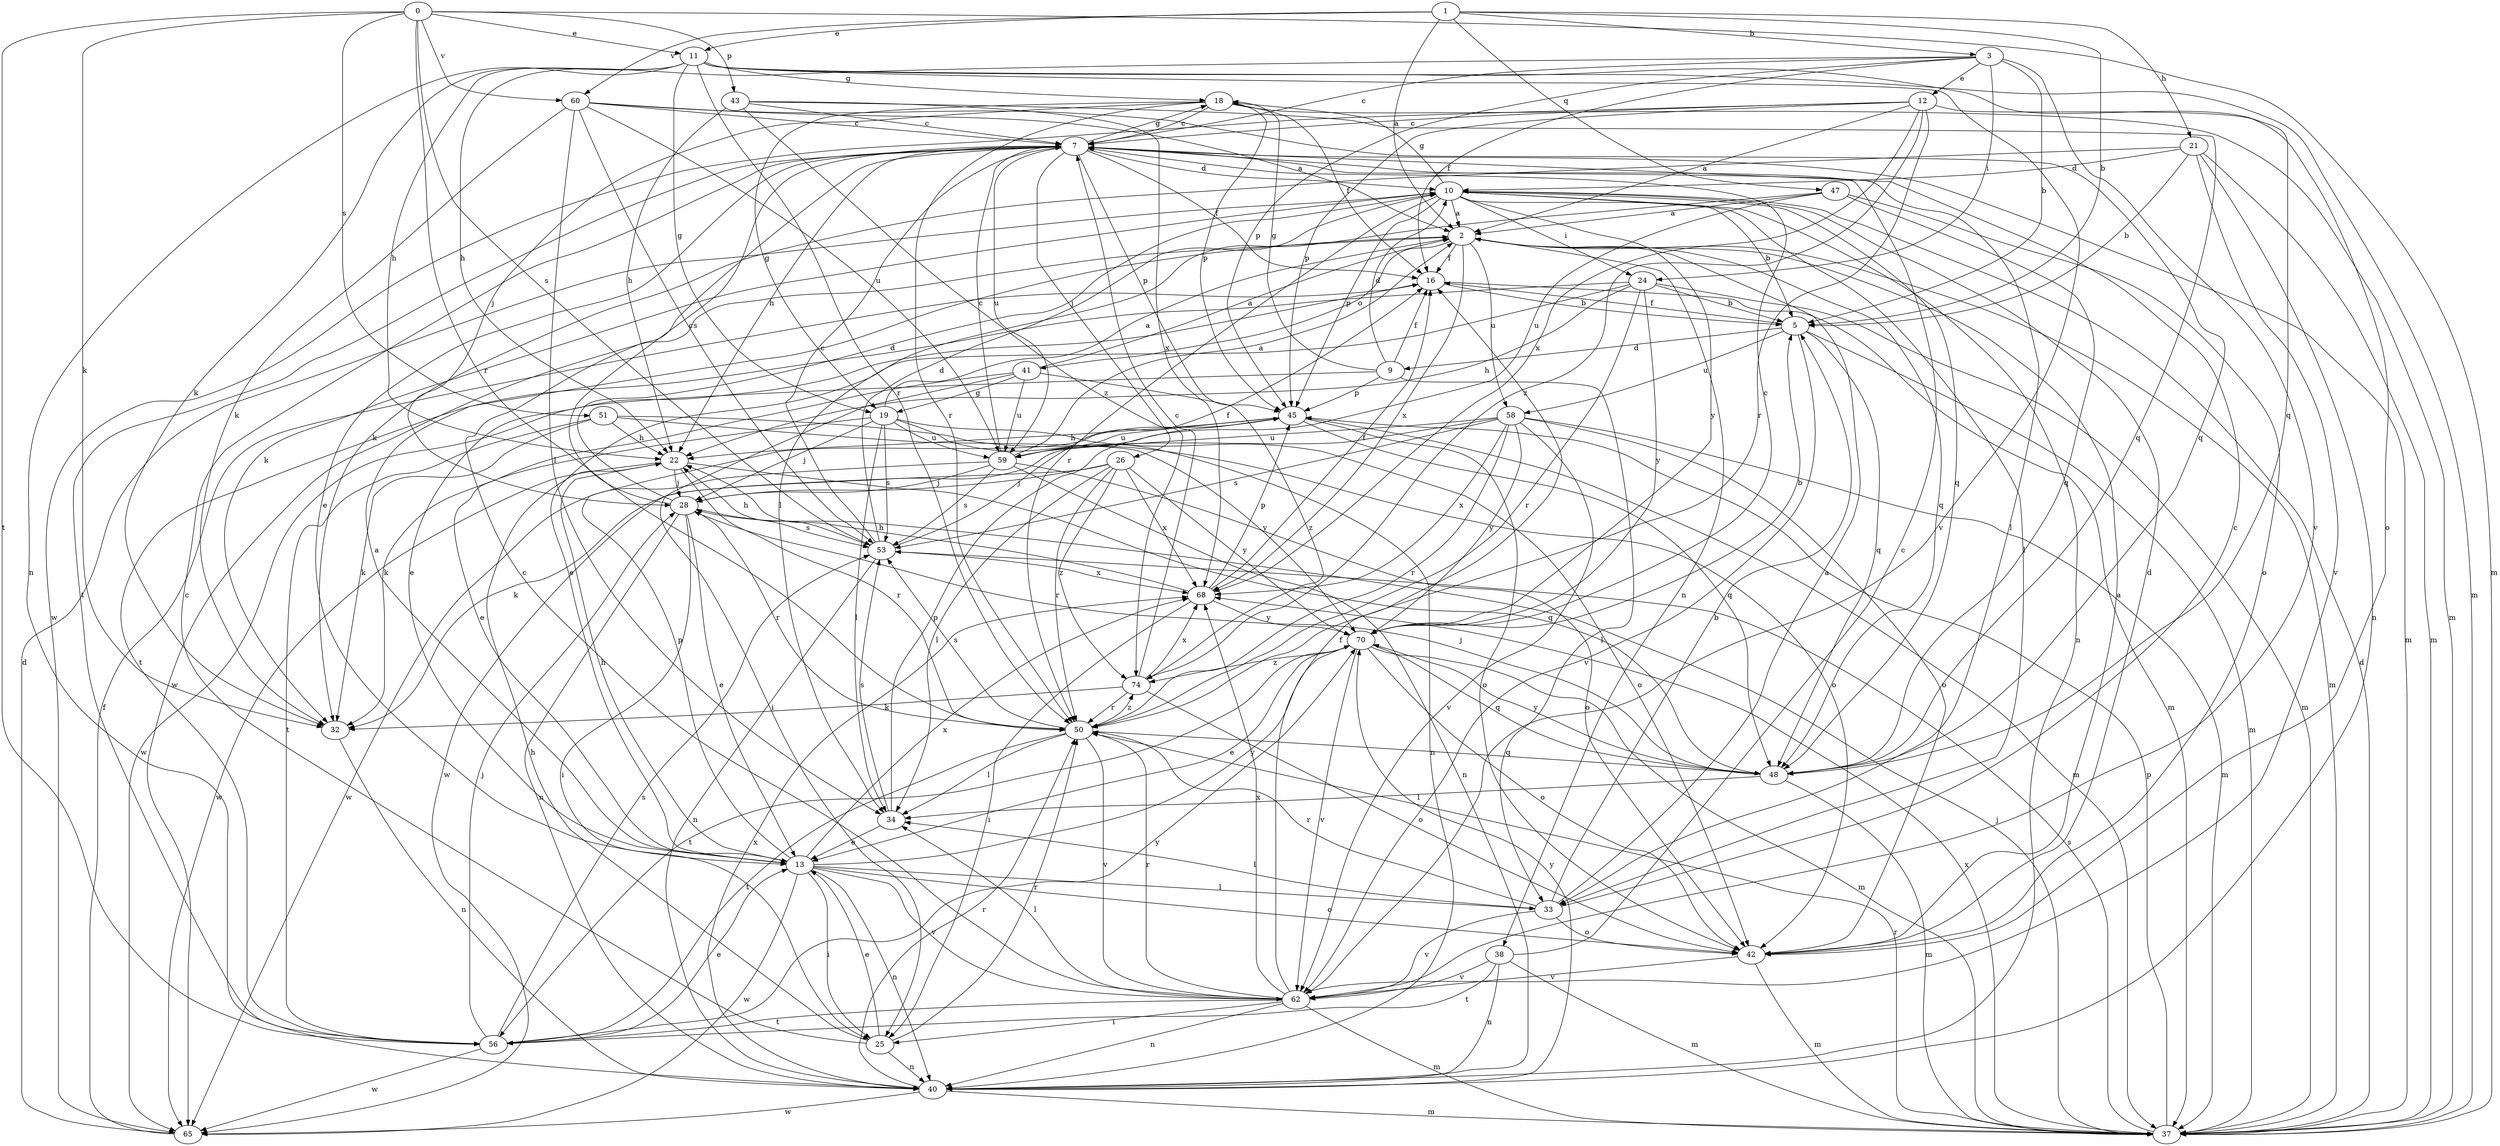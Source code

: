 strict digraph  {
0;
1;
2;
3;
5;
7;
9;
10;
11;
12;
13;
16;
18;
19;
21;
22;
24;
25;
26;
28;
32;
33;
34;
37;
38;
40;
41;
42;
43;
45;
47;
48;
50;
51;
53;
56;
58;
59;
60;
62;
65;
68;
70;
74;
0 -> 11  [label=e];
0 -> 32  [label=k];
0 -> 37  [label=m];
0 -> 43  [label=p];
0 -> 50  [label=r];
0 -> 51  [label=s];
0 -> 53  [label=s];
0 -> 56  [label=t];
0 -> 60  [label=v];
1 -> 2  [label=a];
1 -> 3  [label=b];
1 -> 5  [label=b];
1 -> 11  [label=e];
1 -> 21  [label=h];
1 -> 47  [label=q];
1 -> 60  [label=v];
2 -> 16  [label=f];
2 -> 37  [label=m];
2 -> 38  [label=n];
2 -> 41  [label=o];
2 -> 48  [label=q];
2 -> 58  [label=u];
2 -> 65  [label=w];
2 -> 68  [label=x];
3 -> 5  [label=b];
3 -> 7  [label=c];
3 -> 12  [label=e];
3 -> 16  [label=f];
3 -> 22  [label=h];
3 -> 24  [label=i];
3 -> 45  [label=p];
3 -> 62  [label=v];
5 -> 9  [label=d];
5 -> 16  [label=f];
5 -> 37  [label=m];
5 -> 48  [label=q];
5 -> 58  [label=u];
5 -> 62  [label=v];
7 -> 10  [label=d];
7 -> 13  [label=e];
7 -> 16  [label=f];
7 -> 18  [label=g];
7 -> 22  [label=h];
7 -> 26  [label=j];
7 -> 33  [label=l];
7 -> 37  [label=m];
7 -> 45  [label=p];
7 -> 56  [label=t];
7 -> 59  [label=u];
9 -> 10  [label=d];
9 -> 16  [label=f];
9 -> 18  [label=g];
9 -> 33  [label=l];
9 -> 45  [label=p];
9 -> 65  [label=w];
10 -> 2  [label=a];
10 -> 5  [label=b];
10 -> 18  [label=g];
10 -> 24  [label=i];
10 -> 32  [label=k];
10 -> 33  [label=l];
10 -> 40  [label=n];
10 -> 45  [label=p];
10 -> 48  [label=q];
10 -> 50  [label=r];
10 -> 70  [label=y];
11 -> 18  [label=g];
11 -> 19  [label=g];
11 -> 22  [label=h];
11 -> 32  [label=k];
11 -> 37  [label=m];
11 -> 40  [label=n];
11 -> 48  [label=q];
11 -> 50  [label=r];
11 -> 62  [label=v];
12 -> 2  [label=a];
12 -> 7  [label=c];
12 -> 42  [label=o];
12 -> 45  [label=p];
12 -> 50  [label=r];
12 -> 65  [label=w];
12 -> 68  [label=x];
12 -> 74  [label=z];
13 -> 2  [label=a];
13 -> 22  [label=h];
13 -> 25  [label=i];
13 -> 33  [label=l];
13 -> 40  [label=n];
13 -> 42  [label=o];
13 -> 45  [label=p];
13 -> 62  [label=v];
13 -> 65  [label=w];
13 -> 68  [label=x];
13 -> 70  [label=y];
16 -> 5  [label=b];
16 -> 13  [label=e];
16 -> 37  [label=m];
18 -> 7  [label=c];
18 -> 16  [label=f];
18 -> 19  [label=g];
18 -> 28  [label=j];
18 -> 37  [label=m];
18 -> 45  [label=p];
18 -> 50  [label=r];
19 -> 2  [label=a];
19 -> 28  [label=j];
19 -> 32  [label=k];
19 -> 34  [label=l];
19 -> 40  [label=n];
19 -> 42  [label=o];
19 -> 53  [label=s];
19 -> 59  [label=u];
21 -> 5  [label=b];
21 -> 10  [label=d];
21 -> 32  [label=k];
21 -> 37  [label=m];
21 -> 40  [label=n];
21 -> 62  [label=v];
22 -> 28  [label=j];
22 -> 48  [label=q];
22 -> 50  [label=r];
22 -> 65  [label=w];
24 -> 5  [label=b];
24 -> 13  [label=e];
24 -> 22  [label=h];
24 -> 37  [label=m];
24 -> 50  [label=r];
24 -> 56  [label=t];
24 -> 70  [label=y];
25 -> 7  [label=c];
25 -> 13  [label=e];
25 -> 22  [label=h];
25 -> 40  [label=n];
25 -> 50  [label=r];
26 -> 28  [label=j];
26 -> 32  [label=k];
26 -> 34  [label=l];
26 -> 50  [label=r];
26 -> 68  [label=x];
26 -> 70  [label=y];
26 -> 74  [label=z];
28 -> 7  [label=c];
28 -> 10  [label=d];
28 -> 13  [label=e];
28 -> 25  [label=i];
28 -> 40  [label=n];
28 -> 50  [label=r];
28 -> 53  [label=s];
32 -> 40  [label=n];
33 -> 2  [label=a];
33 -> 5  [label=b];
33 -> 7  [label=c];
33 -> 34  [label=l];
33 -> 42  [label=o];
33 -> 50  [label=r];
33 -> 62  [label=v];
34 -> 13  [label=e];
34 -> 45  [label=p];
34 -> 53  [label=s];
37 -> 10  [label=d];
37 -> 28  [label=j];
37 -> 45  [label=p];
37 -> 50  [label=r];
37 -> 53  [label=s];
37 -> 68  [label=x];
38 -> 7  [label=c];
38 -> 37  [label=m];
38 -> 40  [label=n];
38 -> 56  [label=t];
38 -> 62  [label=v];
40 -> 37  [label=m];
40 -> 50  [label=r];
40 -> 65  [label=w];
40 -> 68  [label=x];
40 -> 70  [label=y];
41 -> 2  [label=a];
41 -> 13  [label=e];
41 -> 19  [label=g];
41 -> 25  [label=i];
41 -> 59  [label=u];
41 -> 74  [label=z];
42 -> 2  [label=a];
42 -> 10  [label=d];
42 -> 37  [label=m];
42 -> 62  [label=v];
43 -> 7  [label=c];
43 -> 22  [label=h];
43 -> 48  [label=q];
43 -> 68  [label=x];
43 -> 74  [label=z];
45 -> 22  [label=h];
45 -> 37  [label=m];
45 -> 42  [label=o];
45 -> 48  [label=q];
45 -> 59  [label=u];
47 -> 2  [label=a];
47 -> 34  [label=l];
47 -> 42  [label=o];
47 -> 48  [label=q];
47 -> 59  [label=u];
48 -> 28  [label=j];
48 -> 34  [label=l];
48 -> 37  [label=m];
48 -> 70  [label=y];
50 -> 34  [label=l];
50 -> 48  [label=q];
50 -> 53  [label=s];
50 -> 56  [label=t];
50 -> 62  [label=v];
50 -> 74  [label=z];
51 -> 22  [label=h];
51 -> 32  [label=k];
51 -> 42  [label=o];
51 -> 56  [label=t];
51 -> 70  [label=y];
53 -> 7  [label=c];
53 -> 10  [label=d];
53 -> 16  [label=f];
53 -> 22  [label=h];
53 -> 40  [label=n];
53 -> 68  [label=x];
56 -> 13  [label=e];
56 -> 28  [label=j];
56 -> 53  [label=s];
56 -> 65  [label=w];
56 -> 70  [label=y];
58 -> 37  [label=m];
58 -> 42  [label=o];
58 -> 50  [label=r];
58 -> 53  [label=s];
58 -> 59  [label=u];
58 -> 62  [label=v];
58 -> 65  [label=w];
58 -> 68  [label=x];
58 -> 70  [label=y];
59 -> 2  [label=a];
59 -> 7  [label=c];
59 -> 28  [label=j];
59 -> 40  [label=n];
59 -> 42  [label=o];
59 -> 53  [label=s];
59 -> 65  [label=w];
60 -> 2  [label=a];
60 -> 7  [label=c];
60 -> 32  [label=k];
60 -> 34  [label=l];
60 -> 48  [label=q];
60 -> 53  [label=s];
60 -> 59  [label=u];
62 -> 7  [label=c];
62 -> 16  [label=f];
62 -> 25  [label=i];
62 -> 34  [label=l];
62 -> 37  [label=m];
62 -> 40  [label=n];
62 -> 50  [label=r];
62 -> 56  [label=t];
62 -> 68  [label=x];
65 -> 10  [label=d];
65 -> 16  [label=f];
68 -> 16  [label=f];
68 -> 22  [label=h];
68 -> 25  [label=i];
68 -> 45  [label=p];
68 -> 70  [label=y];
70 -> 5  [label=b];
70 -> 7  [label=c];
70 -> 13  [label=e];
70 -> 37  [label=m];
70 -> 42  [label=o];
70 -> 48  [label=q];
70 -> 56  [label=t];
70 -> 62  [label=v];
70 -> 74  [label=z];
74 -> 7  [label=c];
74 -> 32  [label=k];
74 -> 42  [label=o];
74 -> 50  [label=r];
74 -> 68  [label=x];
}
